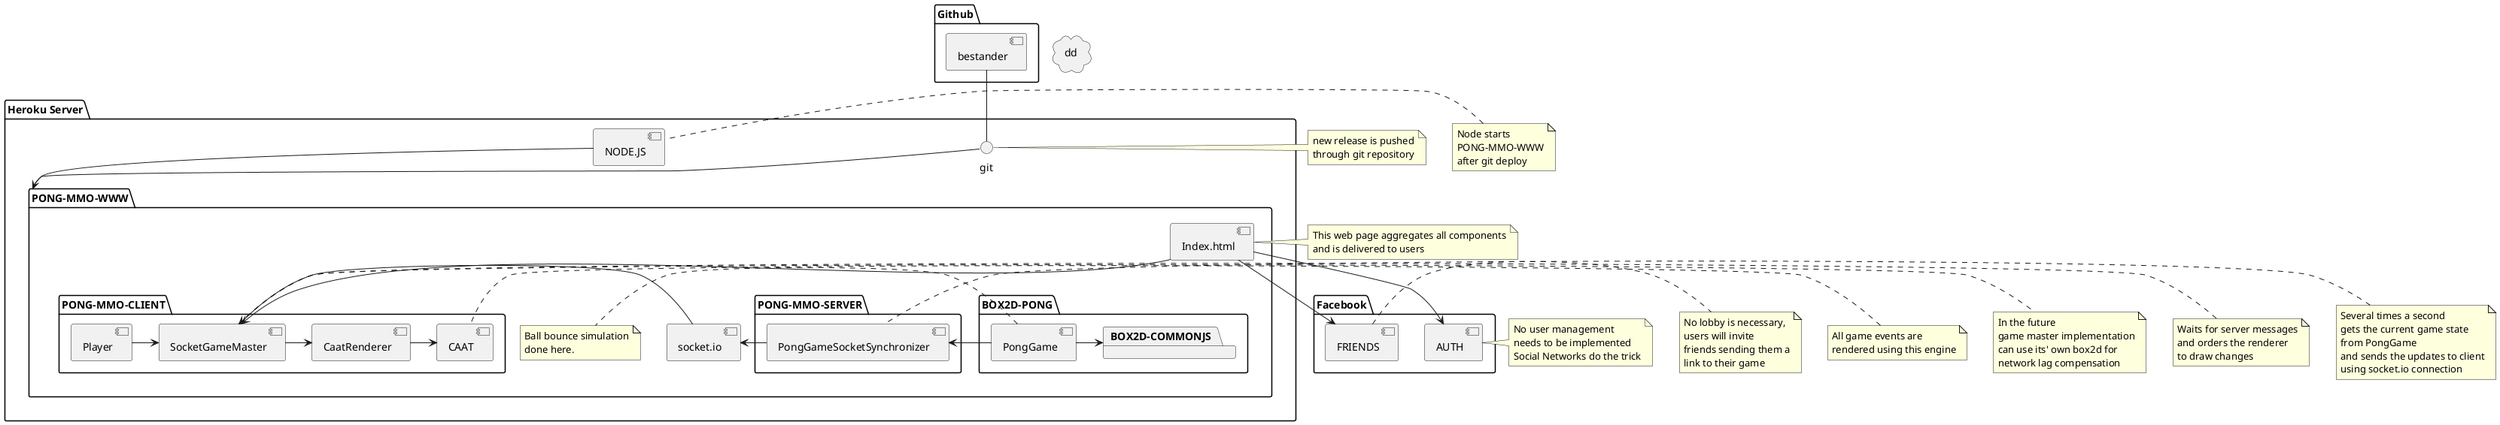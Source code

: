 @startuml

package "Facebook" {
  [AUTH]
  [FRIENDS]
}

package "Github" {
  [bestander]
}


package "Heroku Server" {

  [bestander] -- git
  git -- [PONG-MMO-WWW]

  [NODE.JS] --> [PONG-MMO-WWW]


  package PONG-MMO-WWW {
    [Index.html] --> [AUTH]
    [Index.html] --> [FRIENDS]
    [socket.io]

    package BOX2D-PONG {
      [PongGame] -> [BOX2D-COMMONJS]
    }

    package PONG-MMO-SERVER {
      [PongGameSocketSynchronizer] -> [socket.io]
      [PongGameSocketSynchronizer] <- [PongGame]
    }

    package PONG-MMO-CLIENT {
      [CaatRenderer] -> [CAAT]
      [SocketGameMaster] <- [socket.io]
      [SocketGameMaster] -> [CaatRenderer]
      [Player] -> [SocketGameMaster]
    }

    package BOX2D-COMMONJS {
    }

    [Index.html] --> [SocketGameMaster]

    note right of [PongGame]
      Ball bounce simulation
      done here.
    end note

  }
}

note left of git
  new release is pushed
  through git repository
end note

note right of [AUTH]
  No user management
  needs to be implemented
  Social Networks do the trick
end note

cloud "dd" {

}

note right of [FRIENDS]
  No lobby is necessary,
  users will invite
  friends sending them a
  link to their game
end note

note left of [NODE.JS]
  Node starts
  PONG-MMO-WWW
  after git deploy
end note

note left of [CAAT]
  All game events are
  rendered using this engine
end note


note right of [SocketGameMaster]
  In the future
  game master implementation
  can use its' own box2d for
  network lag compensation
end note

note right of [SocketGameMaster]
  Waits for server messages
  and orders the renderer
  to draw changes
end note

note right of [Index.html]
  This web page aggregates all components
  and is delivered to users
end note

note left of [PongGameSocketSynchronizer]
  Several times a second
  gets the current game state
  from PongGame
  and sends the updates to client
  using socket.io connection
end note

@enduml